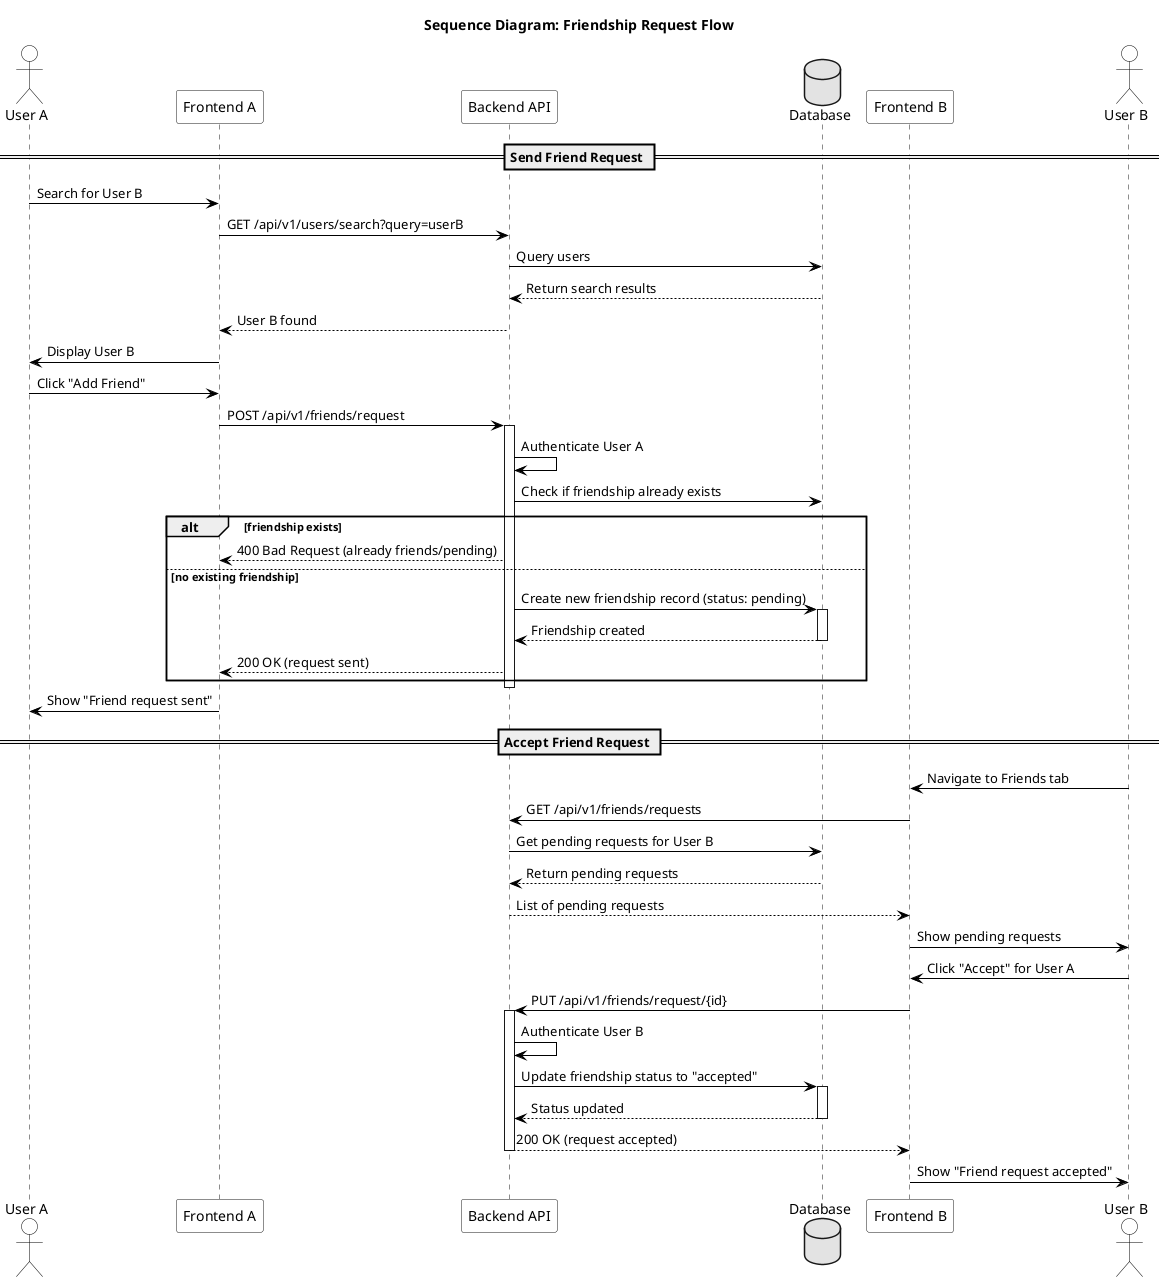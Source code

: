 @startuml
' skinparam to improve the look and feel
skinparam sequence {
    ParticipantBackgroundColor White
    ActorBorderColor Black
    ActorBackgroundColor White
    ArrowColor Black
    BorderColor Black
}
skinparam shadowing false
skinparam monochrome true

title Sequence Diagram: Friendship Request Flow

actor "User A" as UA
participant "Frontend A" as FEA
participant "Backend API" as BE
database "Database" as DB
participant "Frontend B" as FEB
actor "User B" as UB

== Send Friend Request ==
UA -> FEA: Search for User B
FEA -> BE: GET /api/v1/users/search?query=userB
BE -> DB: Query users
DB --> BE: Return search results
BE --> FEA: User B found
FEA -> UA: Display User B

UA -> FEA: Click "Add Friend"
FEA -> BE: POST /api/v1/friends/request
activate BE
BE -> BE: Authenticate User A
BE -> DB: Check if friendship already exists
alt friendship exists
    BE --> FEA: 400 Bad Request (already friends/pending)
else no existing friendship
    BE -> DB: Create new friendship record (status: pending)
    activate DB
    DB --> BE: Friendship created
    deactivate DB
    BE --> FEA: 200 OK (request sent)
end
deactivate BE
FEA -> UA: Show "Friend request sent"

== Accept Friend Request ==
UB -> FEB: Navigate to Friends tab
FEB -> BE: GET /api/v1/friends/requests
BE -> DB: Get pending requests for User B
DB --> BE: Return pending requests
BE --> FEB: List of pending requests
FEB -> UB: Show pending requests

UB -> FEB: Click "Accept" for User A
FEB -> BE: PUT /api/v1/friends/request/{id}
activate BE
BE -> BE: Authenticate User B
BE -> DB: Update friendship status to "accepted"
activate DB
DB --> BE: Status updated
deactivate DB
BE --> FEB: 200 OK (request accepted)
deactivate BE
FEB -> UB: Show "Friend request accepted"

@enduml 